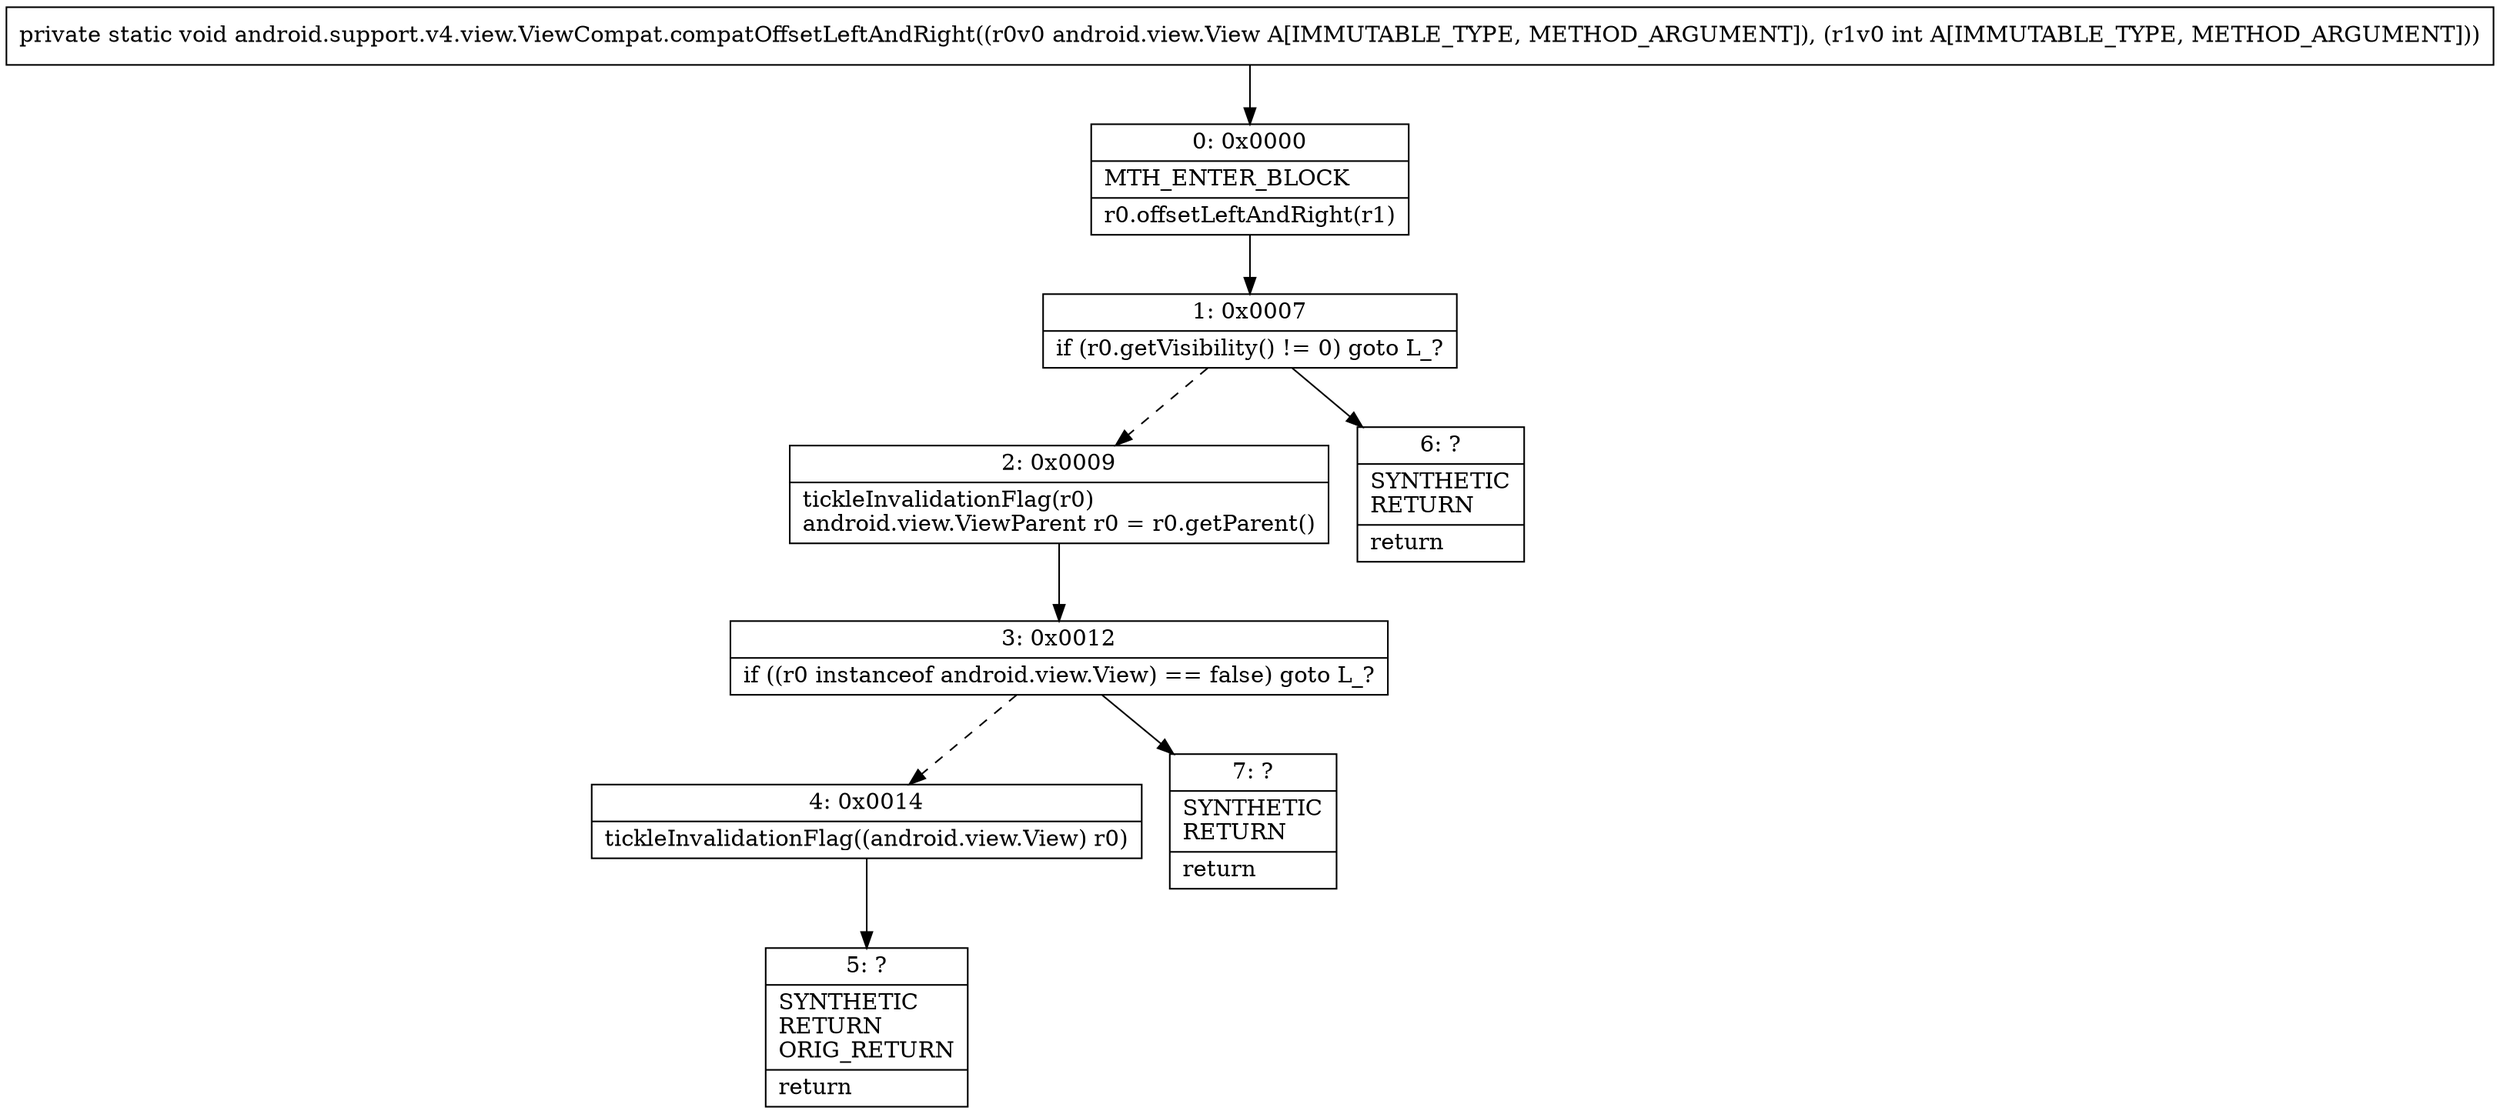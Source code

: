 digraph "CFG forandroid.support.v4.view.ViewCompat.compatOffsetLeftAndRight(Landroid\/view\/View;I)V" {
Node_0 [shape=record,label="{0\:\ 0x0000|MTH_ENTER_BLOCK\l|r0.offsetLeftAndRight(r1)\l}"];
Node_1 [shape=record,label="{1\:\ 0x0007|if (r0.getVisibility() != 0) goto L_?\l}"];
Node_2 [shape=record,label="{2\:\ 0x0009|tickleInvalidationFlag(r0)\landroid.view.ViewParent r0 = r0.getParent()\l}"];
Node_3 [shape=record,label="{3\:\ 0x0012|if ((r0 instanceof android.view.View) == false) goto L_?\l}"];
Node_4 [shape=record,label="{4\:\ 0x0014|tickleInvalidationFlag((android.view.View) r0)\l}"];
Node_5 [shape=record,label="{5\:\ ?|SYNTHETIC\lRETURN\lORIG_RETURN\l|return\l}"];
Node_6 [shape=record,label="{6\:\ ?|SYNTHETIC\lRETURN\l|return\l}"];
Node_7 [shape=record,label="{7\:\ ?|SYNTHETIC\lRETURN\l|return\l}"];
MethodNode[shape=record,label="{private static void android.support.v4.view.ViewCompat.compatOffsetLeftAndRight((r0v0 android.view.View A[IMMUTABLE_TYPE, METHOD_ARGUMENT]), (r1v0 int A[IMMUTABLE_TYPE, METHOD_ARGUMENT])) }"];
MethodNode -> Node_0;
Node_0 -> Node_1;
Node_1 -> Node_2[style=dashed];
Node_1 -> Node_6;
Node_2 -> Node_3;
Node_3 -> Node_4[style=dashed];
Node_3 -> Node_7;
Node_4 -> Node_5;
}

